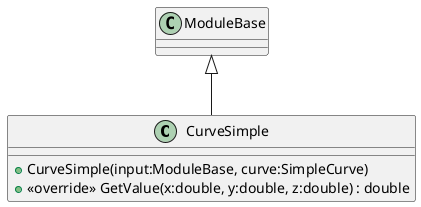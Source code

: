 @startuml
class CurveSimple {
    + CurveSimple(input:ModuleBase, curve:SimpleCurve)
    + <<override>> GetValue(x:double, y:double, z:double) : double
}
ModuleBase <|-- CurveSimple
@enduml
